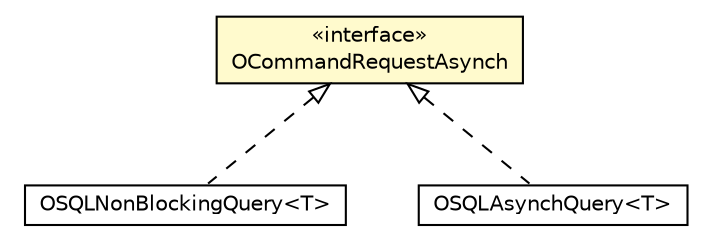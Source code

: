 #!/usr/local/bin/dot
#
# Class diagram 
# Generated by UMLGraph version R5_6-24-gf6e263 (http://www.umlgraph.org/)
#

digraph G {
	edge [fontname="Helvetica",fontsize=10,labelfontname="Helvetica",labelfontsize=10];
	node [fontname="Helvetica",fontsize=10,shape=plaintext];
	nodesep=0.25;
	ranksep=0.5;
	// com.orientechnologies.orient.core.command.OCommandRequestAsynch
	c2330136 [label=<<table title="com.orientechnologies.orient.core.command.OCommandRequestAsynch" border="0" cellborder="1" cellspacing="0" cellpadding="2" port="p" bgcolor="lemonChiffon" href="./OCommandRequestAsynch.html">
		<tr><td><table border="0" cellspacing="0" cellpadding="1">
<tr><td align="center" balign="center"> &#171;interface&#187; </td></tr>
<tr><td align="center" balign="center"> OCommandRequestAsynch </td></tr>
		</table></td></tr>
		</table>>, URL="./OCommandRequestAsynch.html", fontname="Helvetica", fontcolor="black", fontsize=10.0];
	// com.orientechnologies.orient.core.sql.query.OSQLNonBlockingQuery<T>
	c2330681 [label=<<table title="com.orientechnologies.orient.core.sql.query.OSQLNonBlockingQuery" border="0" cellborder="1" cellspacing="0" cellpadding="2" port="p" href="../sql/query/OSQLNonBlockingQuery.html">
		<tr><td><table border="0" cellspacing="0" cellpadding="1">
<tr><td align="center" balign="center"> OSQLNonBlockingQuery&lt;T&gt; </td></tr>
		</table></td></tr>
		</table>>, URL="../sql/query/OSQLNonBlockingQuery.html", fontname="Helvetica", fontcolor="black", fontsize=10.0];
	// com.orientechnologies.orient.core.sql.query.OSQLAsynchQuery<T>
	c2330686 [label=<<table title="com.orientechnologies.orient.core.sql.query.OSQLAsynchQuery" border="0" cellborder="1" cellspacing="0" cellpadding="2" port="p" href="../sql/query/OSQLAsynchQuery.html">
		<tr><td><table border="0" cellspacing="0" cellpadding="1">
<tr><td align="center" balign="center"> OSQLAsynchQuery&lt;T&gt; </td></tr>
		</table></td></tr>
		</table>>, URL="../sql/query/OSQLAsynchQuery.html", fontname="Helvetica", fontcolor="black", fontsize=10.0];
	//com.orientechnologies.orient.core.sql.query.OSQLNonBlockingQuery<T> implements com.orientechnologies.orient.core.command.OCommandRequestAsynch
	c2330136:p -> c2330681:p [dir=back,arrowtail=empty,style=dashed];
	//com.orientechnologies.orient.core.sql.query.OSQLAsynchQuery<T> implements com.orientechnologies.orient.core.command.OCommandRequestAsynch
	c2330136:p -> c2330686:p [dir=back,arrowtail=empty,style=dashed];
}

